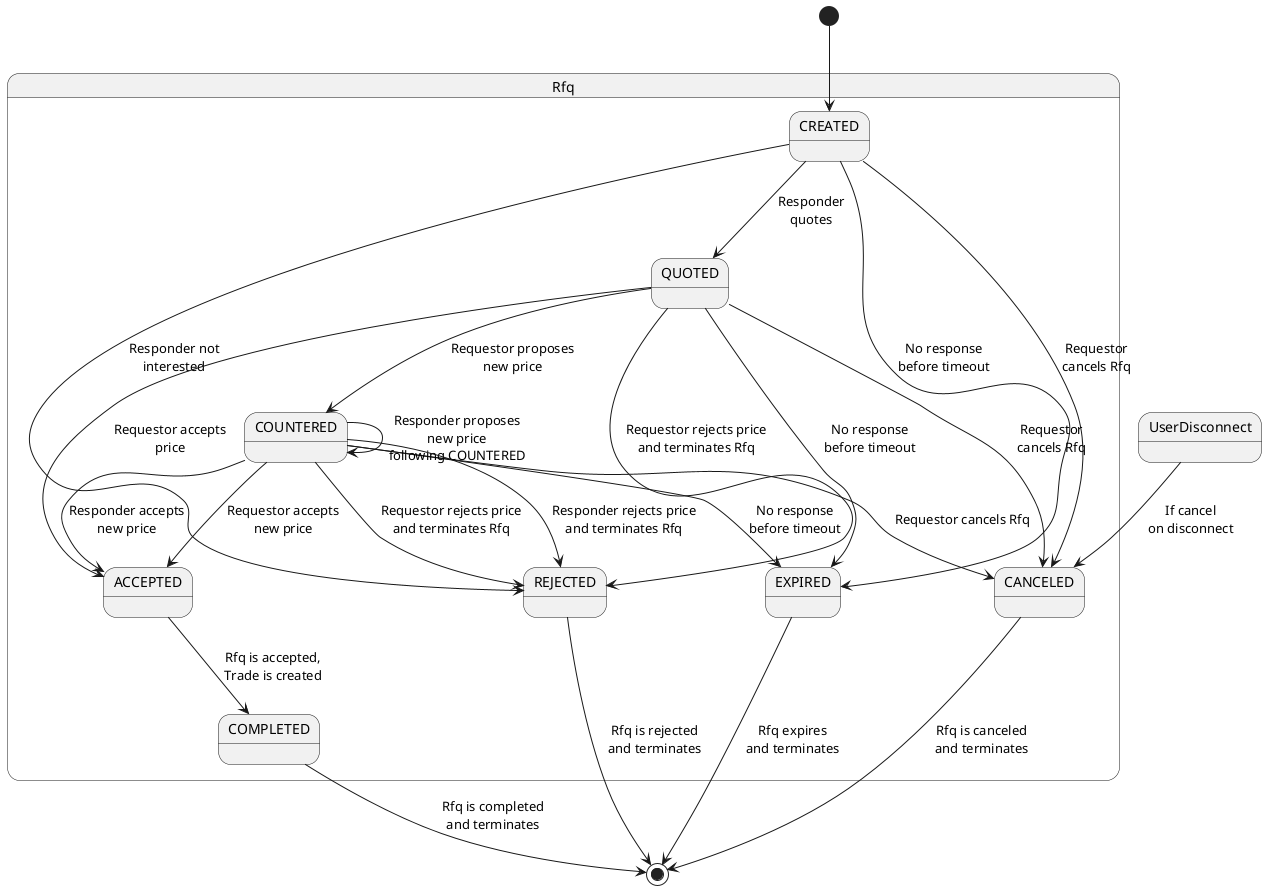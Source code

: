 @startuml
[*] --> Rfq.CREATED

Rfq.CREATED --> Rfq.REJECTED : Responder not\ninterested
Rfq.CREATED --> Rfq.QUOTED : Responder\nquotes
Rfq.CREATED --> Rfq.EXPIRED : No response\nbefore timeout

Rfq.QUOTED --> Rfq.COUNTERED : Requestor proposes\nnew price
Rfq.QUOTED --> Rfq.ACCEPTED : Requestor accepts\nprice
Rfq.QUOTED --> Rfq.REJECTED : Requestor rejects price\nand terminates Rfq
Rfq.QUOTED --> Rfq.EXPIRED : No response\nbefore timeout

Rfq.CREATED --> Rfq.CANCELED : Requestor\ncancels Rfq
Rfq.QUOTED --> Rfq.CANCELED : Requestor\ncancels Rfq
Rfq.COUNTERED --> Rfq.EXPIRED :  No response\nbefore timeout
Rfq.COUNTERED --> Rfq.CANCELED :  Requestor cancels Rfq
Rfq.COUNTERED --> Rfq.COUNTERED : Responder proposes\nnew price\nfollowing COUNTERED
Rfq.COUNTERED --> Rfq.ACCEPTED : Requestor accepts\nnew price
Rfq.COUNTERED --> Rfq.ACCEPTED : Responder accepts\nnew price
Rfq.COUNTERED --> Rfq.REJECTED : Requestor rejects price\nand terminates Rfq
Rfq.COUNTERED --> Rfq.REJECTED : Responder rejects price\nand terminates Rfq

Rfq.ACCEPTED --> Rfq.COMPLETED : Rfq is accepted,\nTrade is created

Rfq.REJECTED --> [*] : Rfq is rejected\nand terminates
Rfq.COMPLETED --> [*] : Rfq is completed\nand terminates
Rfq.CANCELED --> [*] : Rfq is canceled\nand terminates
Rfq.EXPIRED --> [*] : Rfq expires\nand terminates

UserDisconnect -down-> Rfq.CANCELED : If cancel\non disconnect

@enduml